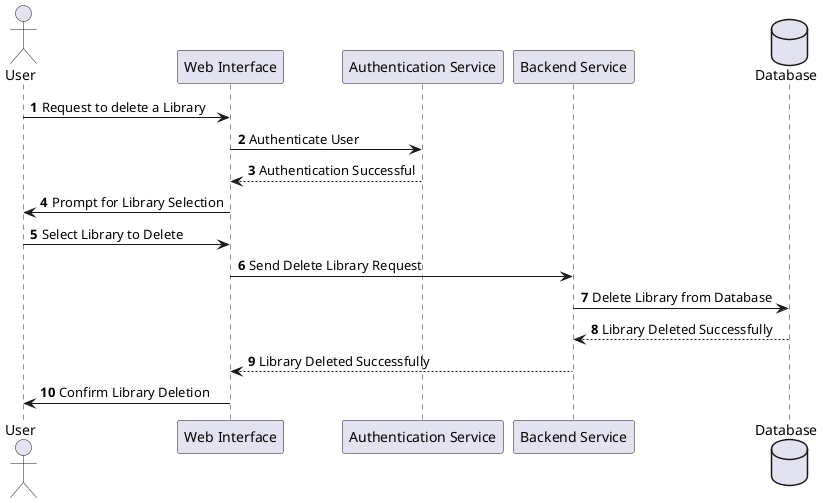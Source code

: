 @startuml

autonumber

actor User
participant "Web Interface" as Web
participant "Authentication Service" as Auth
participant "Backend Service" as Backend
database "Database" as DB

User -> Web: Request to delete a Library
Web -> Auth: Authenticate User
Auth --> Web: Authentication Successful
Web -> User: Prompt for Library Selection
User -> Web: Select Library to Delete
Web -> Backend: Send Delete Library Request
Backend -> DB: Delete Library from Database
DB --> Backend: Library Deleted Successfully
Backend --> Web: Library Deleted Successfully
Web -> User: Confirm Library Deletion

@enduml